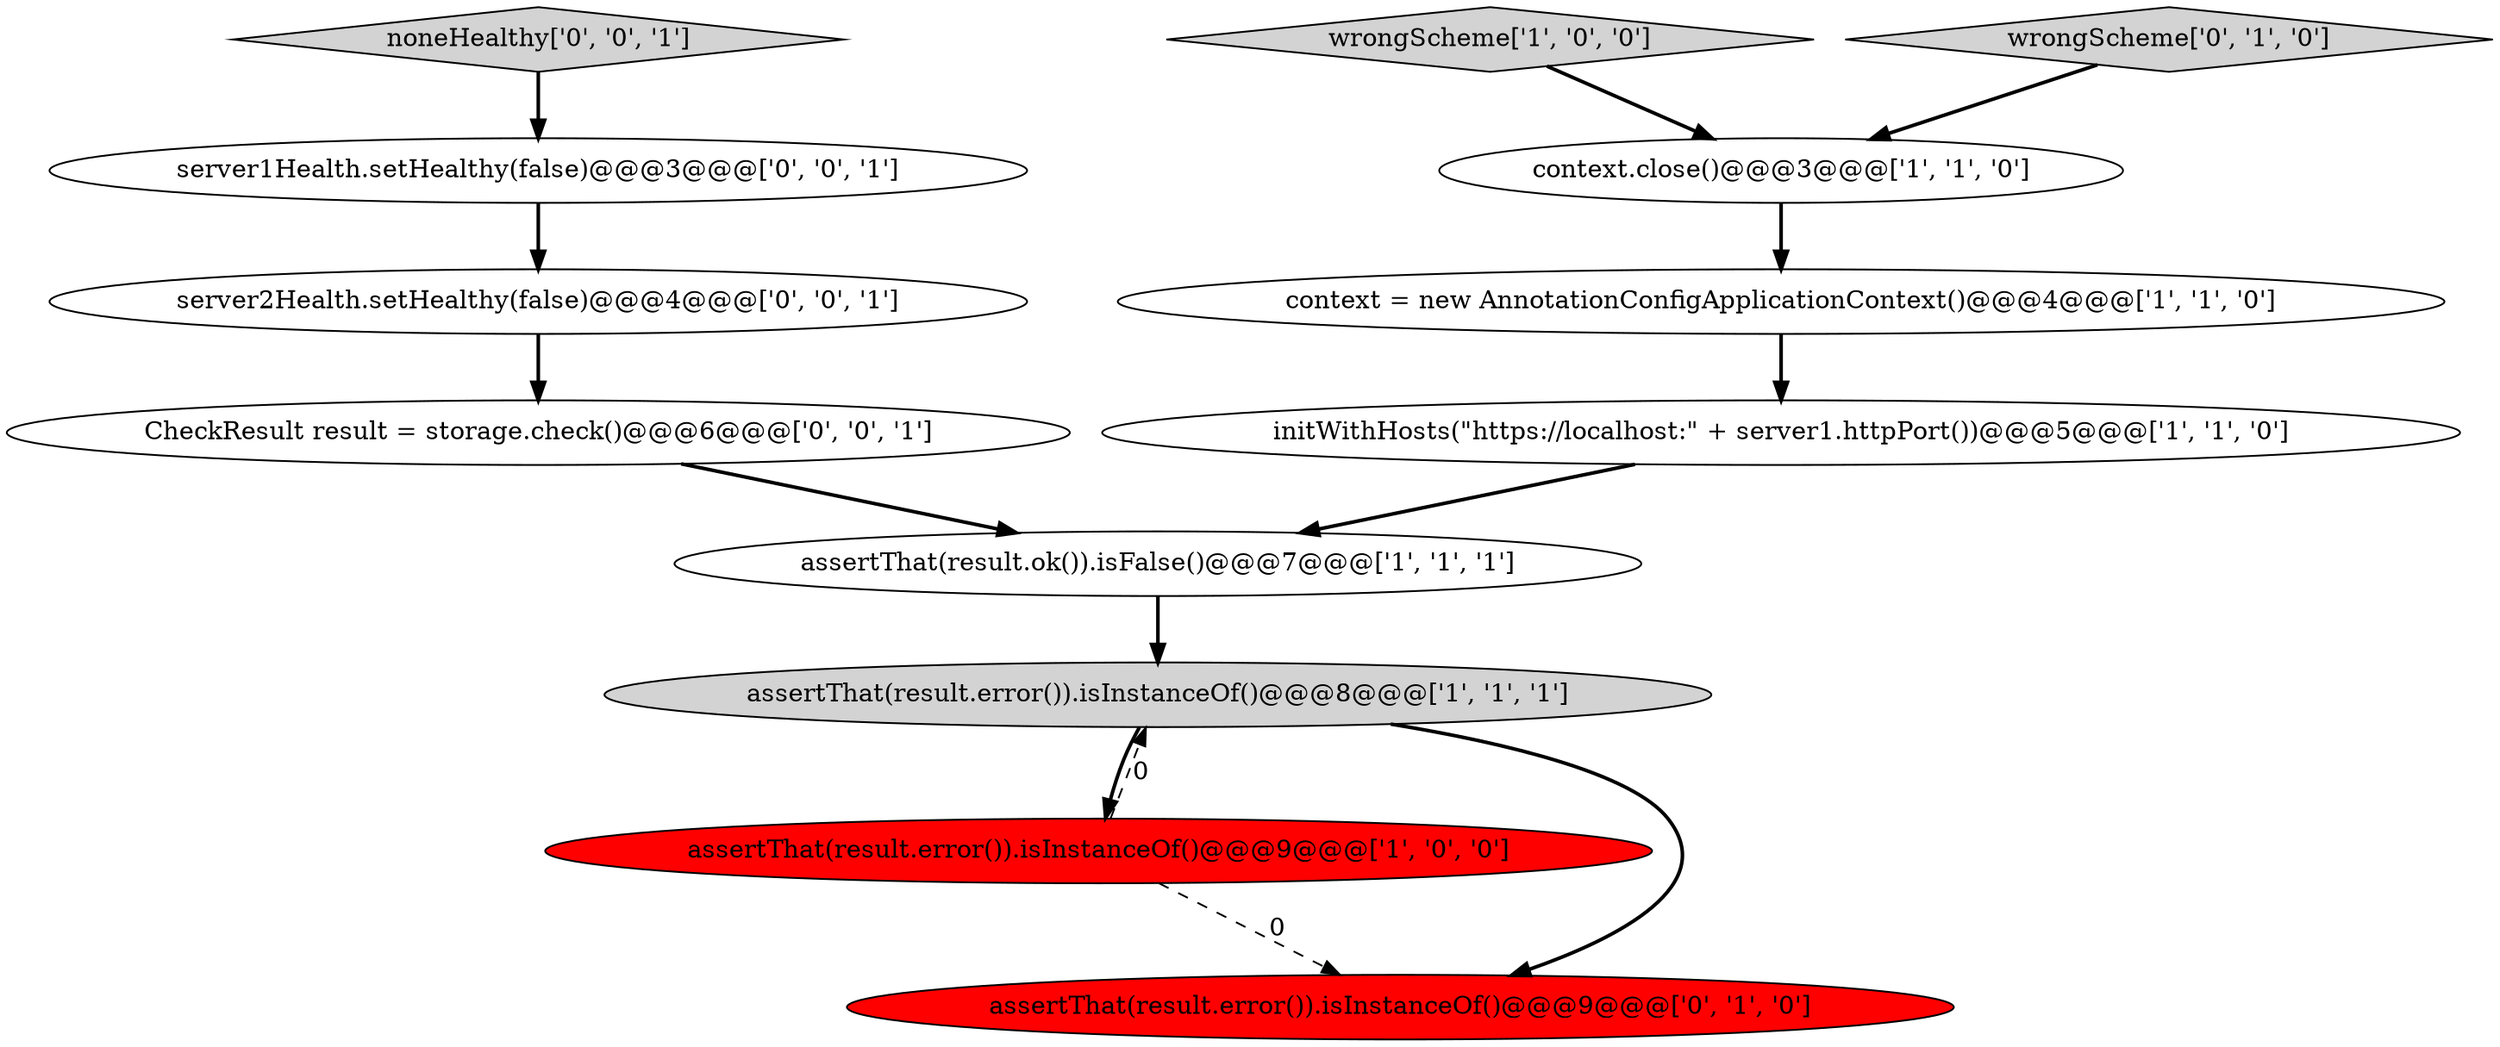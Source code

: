 digraph {
5 [style = filled, label = "context.close()@@@3@@@['1', '1', '0']", fillcolor = white, shape = ellipse image = "AAA0AAABBB1BBB"];
4 [style = filled, label = "wrongScheme['1', '0', '0']", fillcolor = lightgray, shape = diamond image = "AAA0AAABBB1BBB"];
2 [style = filled, label = "assertThat(result.ok()).isFalse()@@@7@@@['1', '1', '1']", fillcolor = white, shape = ellipse image = "AAA0AAABBB1BBB"];
1 [style = filled, label = "assertThat(result.error()).isInstanceOf()@@@9@@@['1', '0', '0']", fillcolor = red, shape = ellipse image = "AAA1AAABBB1BBB"];
8 [style = filled, label = "wrongScheme['0', '1', '0']", fillcolor = lightgray, shape = diamond image = "AAA0AAABBB2BBB"];
3 [style = filled, label = "assertThat(result.error()).isInstanceOf()@@@8@@@['1', '1', '1']", fillcolor = lightgray, shape = ellipse image = "AAA0AAABBB1BBB"];
7 [style = filled, label = "assertThat(result.error()).isInstanceOf()@@@9@@@['0', '1', '0']", fillcolor = red, shape = ellipse image = "AAA1AAABBB2BBB"];
9 [style = filled, label = "server2Health.setHealthy(false)@@@4@@@['0', '0', '1']", fillcolor = white, shape = ellipse image = "AAA0AAABBB3BBB"];
0 [style = filled, label = "initWithHosts(\"https://localhost:\" + server1.httpPort())@@@5@@@['1', '1', '0']", fillcolor = white, shape = ellipse image = "AAA0AAABBB1BBB"];
10 [style = filled, label = "server1Health.setHealthy(false)@@@3@@@['0', '0', '1']", fillcolor = white, shape = ellipse image = "AAA0AAABBB3BBB"];
11 [style = filled, label = "CheckResult result = storage.check()@@@6@@@['0', '0', '1']", fillcolor = white, shape = ellipse image = "AAA0AAABBB3BBB"];
12 [style = filled, label = "noneHealthy['0', '0', '1']", fillcolor = lightgray, shape = diamond image = "AAA0AAABBB3BBB"];
6 [style = filled, label = "context = new AnnotationConfigApplicationContext()@@@4@@@['1', '1', '0']", fillcolor = white, shape = ellipse image = "AAA0AAABBB1BBB"];
10->9 [style = bold, label=""];
12->10 [style = bold, label=""];
6->0 [style = bold, label=""];
1->3 [style = dashed, label="0"];
5->6 [style = bold, label=""];
8->5 [style = bold, label=""];
3->1 [style = bold, label=""];
3->7 [style = bold, label=""];
9->11 [style = bold, label=""];
1->7 [style = dashed, label="0"];
4->5 [style = bold, label=""];
11->2 [style = bold, label=""];
2->3 [style = bold, label=""];
0->2 [style = bold, label=""];
}
